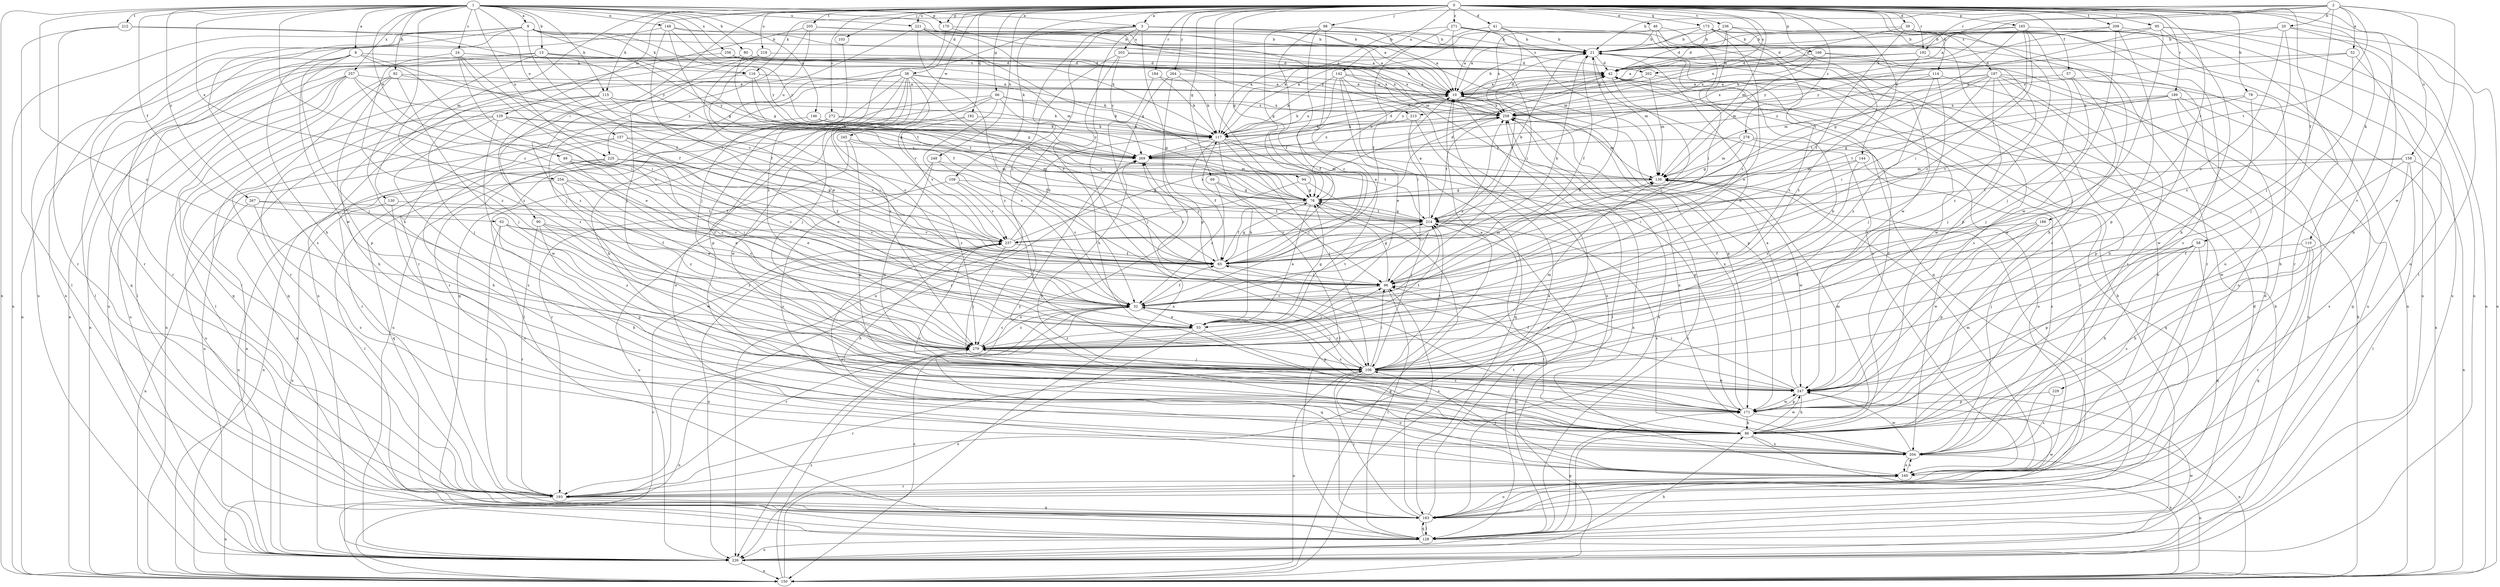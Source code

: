strict digraph  {
0;
1;
2;
3;
8;
9;
10;
13;
20;
21;
24;
32;
38;
39;
41;
42;
46;
49;
52;
53;
57;
58;
62;
65;
66;
69;
76;
78;
80;
82;
86;
90;
94;
95;
96;
98;
103;
106;
109;
110;
114;
115;
116;
117;
128;
129;
130;
139;
142;
144;
146;
148;
150;
157;
158;
160;
165;
166;
170;
171;
173;
182;
183;
184;
186;
189;
192;
193;
197;
202;
203;
204;
205;
209;
212;
213;
214;
218;
221;
225;
226;
229;
236;
237;
245;
247;
248;
254;
256;
257;
258;
264;
267;
269;
271;
272;
278;
279;
0 -> 3  [label=a];
0 -> 38  [label=d];
0 -> 39  [label=d];
0 -> 41  [label=d];
0 -> 46  [label=e];
0 -> 57  [label=f];
0 -> 58  [label=f];
0 -> 66  [label=g];
0 -> 69  [label=g];
0 -> 76  [label=g];
0 -> 78  [label=h];
0 -> 90  [label=i];
0 -> 94  [label=i];
0 -> 95  [label=i];
0 -> 98  [label=j];
0 -> 103  [label=j];
0 -> 109  [label=k];
0 -> 110  [label=k];
0 -> 114  [label=k];
0 -> 115  [label=k];
0 -> 128  [label=l];
0 -> 129  [label=m];
0 -> 130  [label=m];
0 -> 139  [label=m];
0 -> 142  [label=n];
0 -> 144  [label=n];
0 -> 165  [label=p];
0 -> 166  [label=p];
0 -> 170  [label=p];
0 -> 173  [label=q];
0 -> 182  [label=q];
0 -> 184  [label=r];
0 -> 186  [label=r];
0 -> 189  [label=r];
0 -> 192  [label=r];
0 -> 197  [label=s];
0 -> 202  [label=s];
0 -> 205  [label=t];
0 -> 209  [label=t];
0 -> 218  [label=u];
0 -> 221  [label=u];
0 -> 229  [label=v];
0 -> 236  [label=v];
0 -> 245  [label=w];
0 -> 248  [label=x];
0 -> 264  [label=y];
0 -> 271  [label=z];
0 -> 272  [label=z];
0 -> 278  [label=z];
1 -> 3  [label=a];
1 -> 8  [label=a];
1 -> 9  [label=a];
1 -> 10  [label=a];
1 -> 13  [label=b];
1 -> 24  [label=c];
1 -> 32  [label=c];
1 -> 49  [label=e];
1 -> 62  [label=f];
1 -> 80  [label=h];
1 -> 82  [label=h];
1 -> 86  [label=h];
1 -> 115  [label=k];
1 -> 146  [label=n];
1 -> 148  [label=n];
1 -> 150  [label=n];
1 -> 157  [label=o];
1 -> 170  [label=p];
1 -> 212  [label=t];
1 -> 213  [label=t];
1 -> 221  [label=u];
1 -> 225  [label=u];
1 -> 254  [label=x];
1 -> 256  [label=x];
1 -> 257  [label=x];
1 -> 267  [label=y];
1 -> 279  [label=z];
2 -> 10  [label=a];
2 -> 20  [label=b];
2 -> 21  [label=b];
2 -> 52  [label=e];
2 -> 106  [label=j];
2 -> 116  [label=k];
2 -> 158  [label=o];
2 -> 192  [label=r];
2 -> 213  [label=t];
2 -> 214  [label=t];
2 -> 247  [label=w];
3 -> 21  [label=b];
3 -> 32  [label=c];
3 -> 139  [label=m];
3 -> 150  [label=n];
3 -> 171  [label=p];
3 -> 202  [label=s];
3 -> 203  [label=s];
3 -> 225  [label=u];
3 -> 226  [label=u];
8 -> 96  [label=i];
8 -> 106  [label=j];
8 -> 116  [label=k];
8 -> 128  [label=l];
8 -> 193  [label=r];
8 -> 237  [label=v];
8 -> 247  [label=w];
9 -> 10  [label=a];
9 -> 21  [label=b];
9 -> 65  [label=f];
9 -> 76  [label=g];
9 -> 86  [label=h];
9 -> 116  [label=k];
9 -> 150  [label=n];
9 -> 193  [label=r];
9 -> 204  [label=s];
9 -> 226  [label=u];
9 -> 269  [label=y];
10 -> 21  [label=b];
10 -> 42  [label=d];
10 -> 117  [label=k];
10 -> 128  [label=l];
10 -> 171  [label=p];
10 -> 258  [label=x];
13 -> 42  [label=d];
13 -> 65  [label=f];
13 -> 128  [label=l];
13 -> 183  [label=q];
13 -> 258  [label=x];
13 -> 269  [label=y];
13 -> 279  [label=z];
20 -> 21  [label=b];
20 -> 32  [label=c];
20 -> 86  [label=h];
20 -> 117  [label=k];
20 -> 150  [label=n];
20 -> 279  [label=z];
21 -> 42  [label=d];
21 -> 65  [label=f];
21 -> 139  [label=m];
24 -> 32  [label=c];
24 -> 42  [label=d];
24 -> 65  [label=f];
24 -> 96  [label=i];
24 -> 279  [label=z];
32 -> 53  [label=e];
32 -> 65  [label=f];
32 -> 106  [label=j];
32 -> 171  [label=p];
32 -> 183  [label=q];
32 -> 193  [label=r];
32 -> 214  [label=t];
32 -> 258  [label=x];
32 -> 279  [label=z];
38 -> 10  [label=a];
38 -> 32  [label=c];
38 -> 65  [label=f];
38 -> 86  [label=h];
38 -> 106  [label=j];
38 -> 117  [label=k];
38 -> 171  [label=p];
38 -> 183  [label=q];
38 -> 193  [label=r];
38 -> 237  [label=v];
38 -> 279  [label=z];
39 -> 21  [label=b];
39 -> 65  [label=f];
39 -> 171  [label=p];
39 -> 204  [label=s];
39 -> 226  [label=u];
39 -> 258  [label=x];
41 -> 10  [label=a];
41 -> 21  [label=b];
41 -> 65  [label=f];
41 -> 117  [label=k];
41 -> 204  [label=s];
42 -> 10  [label=a];
42 -> 32  [label=c];
42 -> 193  [label=r];
46 -> 21  [label=b];
46 -> 86  [label=h];
46 -> 96  [label=i];
46 -> 117  [label=k];
46 -> 247  [label=w];
49 -> 32  [label=c];
49 -> 53  [label=e];
49 -> 65  [label=f];
49 -> 139  [label=m];
52 -> 42  [label=d];
52 -> 106  [label=j];
52 -> 160  [label=o];
52 -> 258  [label=x];
53 -> 21  [label=b];
53 -> 76  [label=g];
53 -> 117  [label=k];
53 -> 204  [label=s];
53 -> 226  [label=u];
53 -> 279  [label=z];
57 -> 10  [label=a];
57 -> 106  [label=j];
57 -> 247  [label=w];
58 -> 65  [label=f];
58 -> 86  [label=h];
58 -> 106  [label=j];
58 -> 171  [label=p];
58 -> 183  [label=q];
58 -> 204  [label=s];
62 -> 65  [label=f];
62 -> 86  [label=h];
62 -> 193  [label=r];
62 -> 237  [label=v];
62 -> 279  [label=z];
65 -> 21  [label=b];
65 -> 76  [label=g];
65 -> 96  [label=i];
65 -> 269  [label=y];
66 -> 32  [label=c];
66 -> 76  [label=g];
66 -> 117  [label=k];
66 -> 128  [label=l];
66 -> 160  [label=o];
66 -> 226  [label=u];
66 -> 258  [label=x];
69 -> 32  [label=c];
69 -> 76  [label=g];
69 -> 96  [label=i];
76 -> 21  [label=b];
76 -> 42  [label=d];
76 -> 53  [label=e];
76 -> 65  [label=f];
76 -> 214  [label=t];
78 -> 86  [label=h];
78 -> 237  [label=v];
78 -> 247  [label=w];
78 -> 258  [label=x];
80 -> 42  [label=d];
80 -> 150  [label=n];
80 -> 214  [label=t];
80 -> 226  [label=u];
80 -> 258  [label=x];
82 -> 10  [label=a];
82 -> 106  [label=j];
82 -> 150  [label=n];
82 -> 171  [label=p];
82 -> 183  [label=q];
82 -> 269  [label=y];
86 -> 42  [label=d];
86 -> 96  [label=i];
86 -> 128  [label=l];
86 -> 139  [label=m];
86 -> 150  [label=n];
86 -> 204  [label=s];
86 -> 237  [label=v];
86 -> 247  [label=w];
86 -> 269  [label=y];
90 -> 171  [label=p];
90 -> 193  [label=r];
90 -> 237  [label=v];
90 -> 247  [label=w];
90 -> 279  [label=z];
94 -> 76  [label=g];
94 -> 106  [label=j];
94 -> 237  [label=v];
95 -> 21  [label=b];
95 -> 42  [label=d];
95 -> 86  [label=h];
95 -> 106  [label=j];
95 -> 150  [label=n];
95 -> 226  [label=u];
95 -> 269  [label=y];
96 -> 32  [label=c];
96 -> 76  [label=g];
96 -> 128  [label=l];
96 -> 139  [label=m];
96 -> 269  [label=y];
98 -> 10  [label=a];
98 -> 21  [label=b];
98 -> 32  [label=c];
98 -> 53  [label=e];
98 -> 65  [label=f];
98 -> 76  [label=g];
103 -> 106  [label=j];
106 -> 10  [label=a];
106 -> 21  [label=b];
106 -> 32  [label=c];
106 -> 96  [label=i];
106 -> 139  [label=m];
106 -> 150  [label=n];
106 -> 160  [label=o];
106 -> 193  [label=r];
106 -> 214  [label=t];
106 -> 247  [label=w];
109 -> 76  [label=g];
109 -> 106  [label=j];
109 -> 226  [label=u];
109 -> 237  [label=v];
110 -> 65  [label=f];
110 -> 86  [label=h];
110 -> 183  [label=q];
110 -> 193  [label=r];
114 -> 10  [label=a];
114 -> 106  [label=j];
114 -> 160  [label=o];
114 -> 269  [label=y];
114 -> 279  [label=z];
115 -> 86  [label=h];
115 -> 96  [label=i];
115 -> 106  [label=j];
115 -> 117  [label=k];
115 -> 258  [label=x];
115 -> 279  [label=z];
116 -> 10  [label=a];
116 -> 76  [label=g];
116 -> 193  [label=r];
116 -> 214  [label=t];
117 -> 10  [label=a];
117 -> 42  [label=d];
117 -> 65  [label=f];
117 -> 106  [label=j];
117 -> 128  [label=l];
117 -> 171  [label=p];
117 -> 214  [label=t];
117 -> 269  [label=y];
128 -> 21  [label=b];
128 -> 42  [label=d];
128 -> 171  [label=p];
128 -> 183  [label=q];
128 -> 226  [label=u];
128 -> 258  [label=x];
129 -> 53  [label=e];
129 -> 65  [label=f];
129 -> 117  [label=k];
129 -> 150  [label=n];
129 -> 204  [label=s];
129 -> 226  [label=u];
129 -> 247  [label=w];
130 -> 160  [label=o];
130 -> 214  [label=t];
130 -> 226  [label=u];
139 -> 76  [label=g];
139 -> 128  [label=l];
139 -> 247  [label=w];
142 -> 10  [label=a];
142 -> 53  [label=e];
142 -> 65  [label=f];
142 -> 96  [label=i];
142 -> 117  [label=k];
142 -> 150  [label=n];
142 -> 171  [label=p];
144 -> 96  [label=i];
144 -> 139  [label=m];
144 -> 204  [label=s];
144 -> 279  [label=z];
146 -> 117  [label=k];
146 -> 214  [label=t];
146 -> 226  [label=u];
148 -> 10  [label=a];
148 -> 21  [label=b];
148 -> 65  [label=f];
148 -> 76  [label=g];
148 -> 226  [label=u];
148 -> 269  [label=y];
150 -> 21  [label=b];
150 -> 32  [label=c];
150 -> 76  [label=g];
150 -> 237  [label=v];
150 -> 279  [label=z];
157 -> 32  [label=c];
157 -> 86  [label=h];
157 -> 226  [label=u];
157 -> 237  [label=v];
157 -> 269  [label=y];
158 -> 128  [label=l];
158 -> 139  [label=m];
158 -> 150  [label=n];
158 -> 204  [label=s];
158 -> 214  [label=t];
158 -> 247  [label=w];
160 -> 106  [label=j];
160 -> 139  [label=m];
160 -> 193  [label=r];
160 -> 204  [label=s];
165 -> 21  [label=b];
165 -> 32  [label=c];
165 -> 42  [label=d];
165 -> 96  [label=i];
165 -> 106  [label=j];
165 -> 214  [label=t];
165 -> 226  [label=u];
166 -> 42  [label=d];
166 -> 139  [label=m];
166 -> 160  [label=o];
166 -> 226  [label=u];
166 -> 258  [label=x];
170 -> 21  [label=b];
170 -> 139  [label=m];
170 -> 279  [label=z];
171 -> 32  [label=c];
171 -> 86  [label=h];
171 -> 150  [label=n];
171 -> 247  [label=w];
171 -> 258  [label=x];
171 -> 279  [label=z];
173 -> 21  [label=b];
173 -> 42  [label=d];
173 -> 53  [label=e];
173 -> 193  [label=r];
173 -> 204  [label=s];
173 -> 258  [label=x];
173 -> 279  [label=z];
182 -> 117  [label=k];
182 -> 237  [label=v];
182 -> 247  [label=w];
183 -> 42  [label=d];
183 -> 96  [label=i];
183 -> 106  [label=j];
183 -> 128  [label=l];
183 -> 160  [label=o];
183 -> 214  [label=t];
183 -> 247  [label=w];
183 -> 258  [label=x];
184 -> 10  [label=a];
184 -> 106  [label=j];
184 -> 117  [label=k];
186 -> 53  [label=e];
186 -> 171  [label=p];
186 -> 237  [label=v];
186 -> 247  [label=w];
189 -> 76  [label=g];
189 -> 160  [label=o];
189 -> 171  [label=p];
189 -> 183  [label=q];
189 -> 214  [label=t];
189 -> 258  [label=x];
192 -> 10  [label=a];
192 -> 42  [label=d];
192 -> 76  [label=g];
192 -> 279  [label=z];
193 -> 10  [label=a];
193 -> 150  [label=n];
193 -> 183  [label=q];
197 -> 10  [label=a];
197 -> 86  [label=h];
197 -> 96  [label=i];
197 -> 106  [label=j];
197 -> 139  [label=m];
197 -> 150  [label=n];
197 -> 204  [label=s];
197 -> 214  [label=t];
197 -> 226  [label=u];
197 -> 258  [label=x];
202 -> 10  [label=a];
202 -> 139  [label=m];
202 -> 247  [label=w];
202 -> 269  [label=y];
203 -> 42  [label=d];
203 -> 86  [label=h];
203 -> 258  [label=x];
203 -> 269  [label=y];
203 -> 279  [label=z];
204 -> 150  [label=n];
204 -> 160  [label=o];
204 -> 247  [label=w];
204 -> 258  [label=x];
204 -> 269  [label=y];
205 -> 21  [label=b];
205 -> 106  [label=j];
205 -> 117  [label=k];
205 -> 193  [label=r];
205 -> 226  [label=u];
209 -> 21  [label=b];
209 -> 171  [label=p];
209 -> 193  [label=r];
209 -> 247  [label=w];
209 -> 269  [label=y];
212 -> 21  [label=b];
212 -> 128  [label=l];
212 -> 193  [label=r];
212 -> 269  [label=y];
213 -> 117  [label=k];
213 -> 160  [label=o];
213 -> 183  [label=q];
214 -> 10  [label=a];
214 -> 21  [label=b];
214 -> 76  [label=g];
214 -> 150  [label=n];
214 -> 204  [label=s];
214 -> 237  [label=v];
218 -> 42  [label=d];
218 -> 53  [label=e];
218 -> 65  [label=f];
218 -> 193  [label=r];
218 -> 279  [label=z];
221 -> 10  [label=a];
221 -> 21  [label=b];
221 -> 76  [label=g];
221 -> 96  [label=i];
221 -> 106  [label=j];
221 -> 258  [label=x];
225 -> 32  [label=c];
225 -> 53  [label=e];
225 -> 65  [label=f];
225 -> 128  [label=l];
225 -> 139  [label=m];
225 -> 150  [label=n];
225 -> 183  [label=q];
226 -> 21  [label=b];
226 -> 86  [label=h];
226 -> 150  [label=n];
226 -> 247  [label=w];
226 -> 258  [label=x];
229 -> 171  [label=p];
229 -> 204  [label=s];
236 -> 10  [label=a];
236 -> 21  [label=b];
236 -> 32  [label=c];
236 -> 42  [label=d];
236 -> 150  [label=n];
236 -> 279  [label=z];
237 -> 65  [label=f];
237 -> 86  [label=h];
237 -> 106  [label=j];
237 -> 117  [label=k];
237 -> 160  [label=o];
237 -> 226  [label=u];
237 -> 258  [label=x];
245 -> 171  [label=p];
245 -> 193  [label=r];
245 -> 269  [label=y];
245 -> 279  [label=z];
247 -> 10  [label=a];
247 -> 65  [label=f];
247 -> 86  [label=h];
247 -> 96  [label=i];
247 -> 171  [label=p];
248 -> 32  [label=c];
248 -> 139  [label=m];
248 -> 204  [label=s];
248 -> 247  [label=w];
254 -> 53  [label=e];
254 -> 76  [label=g];
254 -> 96  [label=i];
254 -> 226  [label=u];
254 -> 279  [label=z];
256 -> 42  [label=d];
256 -> 139  [label=m];
256 -> 150  [label=n];
256 -> 258  [label=x];
257 -> 10  [label=a];
257 -> 53  [label=e];
257 -> 76  [label=g];
257 -> 128  [label=l];
257 -> 150  [label=n];
257 -> 183  [label=q];
257 -> 226  [label=u];
258 -> 117  [label=k];
258 -> 139  [label=m];
258 -> 214  [label=t];
264 -> 10  [label=a];
264 -> 117  [label=k];
264 -> 193  [label=r];
264 -> 226  [label=u];
267 -> 32  [label=c];
267 -> 150  [label=n];
267 -> 204  [label=s];
267 -> 214  [label=t];
269 -> 42  [label=d];
269 -> 139  [label=m];
269 -> 258  [label=x];
271 -> 21  [label=b];
271 -> 65  [label=f];
271 -> 96  [label=i];
271 -> 117  [label=k];
271 -> 160  [label=o];
271 -> 183  [label=q];
272 -> 117  [label=k];
272 -> 193  [label=r];
272 -> 269  [label=y];
272 -> 279  [label=z];
278 -> 76  [label=g];
278 -> 139  [label=m];
278 -> 160  [label=o];
278 -> 183  [label=q];
278 -> 269  [label=y];
279 -> 21  [label=b];
279 -> 32  [label=c];
279 -> 96  [label=i];
279 -> 106  [label=j];
279 -> 150  [label=n];
279 -> 214  [label=t];
}
